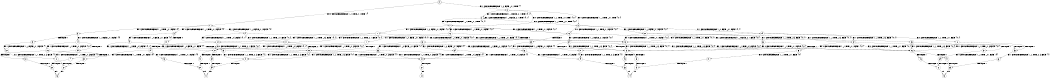 digraph BCG {
size = "7, 10.5";
center = TRUE;
node [shape = circle];
0 [peripheries = 2];
0 -> 1 [label = "EX !0 !ATOMIC_EXCH_BRANCH (1, +1, TRUE, +0, 1, TRUE) !{}"];
0 -> 2 [label = "EX !1 !ATOMIC_EXCH_BRANCH (1, +0, FALSE, +0, 1, TRUE) !{}"];
1 -> 3 [label = "EX !0 !ATOMIC_EXCH_BRANCH (1, +1, TRUE, +0, 1, FALSE) !{0}"];
1 -> 4 [label = "EX !1 !ATOMIC_EXCH_BRANCH (1, +0, FALSE, +0, 1, FALSE) !{0}"];
1 -> 5 [label = "EX !0 !ATOMIC_EXCH_BRANCH (1, +1, TRUE, +0, 1, FALSE) !{0}"];
2 -> 6 [label = "EX !1 !ATOMIC_EXCH_BRANCH (1, +0, FALSE, +0, 1, TRUE) !{0, 1}"];
2 -> 7 [label = "EX !0 !ATOMIC_EXCH_BRANCH (1, +1, TRUE, +0, 1, TRUE) !{0, 1}"];
2 -> 8 [label = "EX !0 !ATOMIC_EXCH_BRANCH (1, +1, TRUE, +0, 1, TRUE) !{0, 1}"];
3 -> 9 [label = "EX !1 !ATOMIC_EXCH_BRANCH (1, +0, FALSE, +0, 1, FALSE) !{0}"];
3 -> 10 [label = "TERMINATE !0"];
4 -> 11 [label = "EX !0 !ATOMIC_EXCH_BRANCH (1, +1, TRUE, +0, 1, FALSE) !{0, 1}"];
4 -> 12 [label = "EX !1 !ATOMIC_EXCH_BRANCH (1, +1, TRUE, +0, 3, FALSE) !{0, 1}"];
4 -> 13 [label = "EX !0 !ATOMIC_EXCH_BRANCH (1, +1, TRUE, +0, 1, FALSE) !{0, 1}"];
5 -> 14 [label = "EX !1 !ATOMIC_EXCH_BRANCH (1, +0, FALSE, +0, 1, FALSE) !{0}"];
5 -> 15 [label = "TERMINATE !0"];
6 -> 6 [label = "EX !1 !ATOMIC_EXCH_BRANCH (1, +0, FALSE, +0, 1, TRUE) !{0, 1}"];
6 -> 7 [label = "EX !0 !ATOMIC_EXCH_BRANCH (1, +1, TRUE, +0, 1, TRUE) !{0, 1}"];
6 -> 8 [label = "EX !0 !ATOMIC_EXCH_BRANCH (1, +1, TRUE, +0, 1, TRUE) !{0, 1}"];
7 -> 16 [label = "EX !0 !ATOMIC_EXCH_BRANCH (1, +1, TRUE, +0, 1, FALSE) !{0, 1}"];
7 -> 17 [label = "EX !1 !ATOMIC_EXCH_BRANCH (1, +0, FALSE, +0, 1, FALSE) !{0, 1}"];
7 -> 18 [label = "EX !0 !ATOMIC_EXCH_BRANCH (1, +1, TRUE, +0, 1, FALSE) !{0, 1}"];
8 -> 19 [label = "EX !1 !ATOMIC_EXCH_BRANCH (1, +0, FALSE, +0, 1, FALSE) !{0, 1}"];
8 -> 18 [label = "EX !0 !ATOMIC_EXCH_BRANCH (1, +1, TRUE, +0, 1, FALSE) !{0, 1}"];
8 -> 20 [label = "EX !1 !ATOMIC_EXCH_BRANCH (1, +0, FALSE, +0, 1, FALSE) !{0, 1}"];
9 -> 21 [label = "EX !1 !ATOMIC_EXCH_BRANCH (1, +1, TRUE, +0, 3, FALSE) !{0, 1}"];
9 -> 22 [label = "TERMINATE !0"];
10 -> 23 [label = "EX !1 !ATOMIC_EXCH_BRANCH (1, +0, FALSE, +0, 1, FALSE) !{}"];
11 -> 21 [label = "EX !1 !ATOMIC_EXCH_BRANCH (1, +1, TRUE, +0, 3, FALSE) !{0, 1}"];
11 -> 22 [label = "TERMINATE !0"];
12 -> 21 [label = "EX !0 !ATOMIC_EXCH_BRANCH (1, +1, TRUE, +0, 1, FALSE) !{0, 1}"];
12 -> 24 [label = "TERMINATE !1"];
12 -> 25 [label = "EX !0 !ATOMIC_EXCH_BRANCH (1, +1, TRUE, +0, 1, FALSE) !{0, 1}"];
13 -> 26 [label = "EX !1 !ATOMIC_EXCH_BRANCH (1, +1, TRUE, +0, 3, FALSE) !{0, 1}"];
13 -> 25 [label = "EX !1 !ATOMIC_EXCH_BRANCH (1, +1, TRUE, +0, 3, FALSE) !{0, 1}"];
13 -> 27 [label = "TERMINATE !0"];
14 -> 28 [label = "EX !1 !ATOMIC_EXCH_BRANCH (1, +1, TRUE, +0, 3, FALSE) !{0, 1}"];
14 -> 29 [label = "TERMINATE !0"];
15 -> 30 [label = "EX !1 !ATOMIC_EXCH_BRANCH (1, +0, FALSE, +0, 1, FALSE) !{}"];
16 -> 31 [label = "EX !1 !ATOMIC_EXCH_BRANCH (1, +0, FALSE, +0, 1, FALSE) !{0, 1}"];
16 -> 32 [label = "TERMINATE !0"];
17 -> 11 [label = "EX !0 !ATOMIC_EXCH_BRANCH (1, +1, TRUE, +0, 1, FALSE) !{0, 1}"];
17 -> 12 [label = "EX !1 !ATOMIC_EXCH_BRANCH (1, +1, TRUE, +0, 3, FALSE) !{0, 1}"];
17 -> 13 [label = "EX !0 !ATOMIC_EXCH_BRANCH (1, +1, TRUE, +0, 1, FALSE) !{0, 1}"];
18 -> 33 [label = "EX !1 !ATOMIC_EXCH_BRANCH (1, +0, FALSE, +0, 1, FALSE) !{0, 1}"];
18 -> 34 [label = "EX !1 !ATOMIC_EXCH_BRANCH (1, +0, FALSE, +0, 1, FALSE) !{0, 1}"];
18 -> 35 [label = "TERMINATE !0"];
19 -> 36 [label = "EX !0 !ATOMIC_EXCH_BRANCH (1, +1, TRUE, +0, 1, FALSE) !{0, 1}"];
19 -> 37 [label = "EX !1 !ATOMIC_EXCH_BRANCH (1, +1, TRUE, +0, 3, FALSE) !{0, 1}"];
19 -> 13 [label = "EX !0 !ATOMIC_EXCH_BRANCH (1, +1, TRUE, +0, 1, FALSE) !{0, 1}"];
20 -> 37 [label = "EX !1 !ATOMIC_EXCH_BRANCH (1, +1, TRUE, +0, 3, FALSE) !{0, 1}"];
20 -> 13 [label = "EX !0 !ATOMIC_EXCH_BRANCH (1, +1, TRUE, +0, 1, FALSE) !{0, 1}"];
20 -> 38 [label = "EX !1 !ATOMIC_EXCH_BRANCH (1, +1, TRUE, +0, 3, FALSE) !{0, 1}"];
21 -> 39 [label = "TERMINATE !0"];
21 -> 40 [label = "TERMINATE !1"];
22 -> 41 [label = "EX !1 !ATOMIC_EXCH_BRANCH (1, +1, TRUE, +0, 3, FALSE) !{1}"];
22 -> 42 [label = "EX !1 !ATOMIC_EXCH_BRANCH (1, +1, TRUE, +0, 3, FALSE) !{1}"];
23 -> 41 [label = "EX !1 !ATOMIC_EXCH_BRANCH (1, +1, TRUE, +0, 3, FALSE) !{1}"];
23 -> 42 [label = "EX !1 !ATOMIC_EXCH_BRANCH (1, +1, TRUE, +0, 3, FALSE) !{1}"];
24 -> 43 [label = "EX !0 !ATOMIC_EXCH_BRANCH (1, +1, TRUE, +0, 1, FALSE) !{0}"];
24 -> 44 [label = "EX !0 !ATOMIC_EXCH_BRANCH (1, +1, TRUE, +0, 1, FALSE) !{0}"];
25 -> 45 [label = "TERMINATE !0"];
25 -> 46 [label = "TERMINATE !1"];
26 -> 47 [label = "TERMINATE !0"];
26 -> 48 [label = "TERMINATE !1"];
27 -> 49 [label = "EX !1 !ATOMIC_EXCH_BRANCH (1, +1, TRUE, +0, 3, FALSE) !{1}"];
28 -> 50 [label = "TERMINATE !0"];
28 -> 51 [label = "TERMINATE !1"];
29 -> 52 [label = "EX !1 !ATOMIC_EXCH_BRANCH (1, +1, TRUE, +0, 3, FALSE) !{1}"];
30 -> 52 [label = "EX !1 !ATOMIC_EXCH_BRANCH (1, +1, TRUE, +0, 3, FALSE) !{1}"];
31 -> 21 [label = "EX !1 !ATOMIC_EXCH_BRANCH (1, +1, TRUE, +0, 3, FALSE) !{0, 1}"];
31 -> 22 [label = "TERMINATE !0"];
32 -> 53 [label = "EX !1 !ATOMIC_EXCH_BRANCH (1, +0, FALSE, +0, 1, FALSE) !{1}"];
32 -> 54 [label = "EX !1 !ATOMIC_EXCH_BRANCH (1, +0, FALSE, +0, 1, FALSE) !{1}"];
33 -> 26 [label = "EX !1 !ATOMIC_EXCH_BRANCH (1, +1, TRUE, +0, 3, FALSE) !{0, 1}"];
33 -> 55 [label = "TERMINATE !0"];
34 -> 26 [label = "EX !1 !ATOMIC_EXCH_BRANCH (1, +1, TRUE, +0, 3, FALSE) !{0, 1}"];
34 -> 25 [label = "EX !1 !ATOMIC_EXCH_BRANCH (1, +1, TRUE, +0, 3, FALSE) !{0, 1}"];
34 -> 27 [label = "TERMINATE !0"];
35 -> 56 [label = "EX !1 !ATOMIC_EXCH_BRANCH (1, +0, FALSE, +0, 1, FALSE) !{1}"];
36 -> 26 [label = "EX !1 !ATOMIC_EXCH_BRANCH (1, +1, TRUE, +0, 3, FALSE) !{0, 1}"];
36 -> 55 [label = "TERMINATE !0"];
37 -> 26 [label = "EX !0 !ATOMIC_EXCH_BRANCH (1, +1, TRUE, +0, 1, FALSE) !{0, 1}"];
37 -> 57 [label = "TERMINATE !1"];
37 -> 25 [label = "EX !0 !ATOMIC_EXCH_BRANCH (1, +1, TRUE, +0, 1, FALSE) !{0, 1}"];
38 -> 25 [label = "EX !0 !ATOMIC_EXCH_BRANCH (1, +1, TRUE, +0, 1, FALSE) !{0, 1}"];
38 -> 58 [label = "TERMINATE !1"];
39 -> 59 [label = "TERMINATE !1"];
40 -> 60 [label = "TERMINATE !0"];
41 -> 59 [label = "TERMINATE !1"];
42 -> 61 [label = "TERMINATE !1"];
43 -> 60 [label = "TERMINATE !0"];
44 -> 62 [label = "TERMINATE !0"];
45 -> 63 [label = "TERMINATE !1"];
46 -> 64 [label = "TERMINATE !0"];
47 -> 65 [label = "TERMINATE !1"];
48 -> 66 [label = "TERMINATE !0"];
49 -> 63 [label = "TERMINATE !1"];
50 -> 67 [label = "TERMINATE !1"];
51 -> 62 [label = "TERMINATE !0"];
52 -> 67 [label = "TERMINATE !1"];
53 -> 41 [label = "EX !1 !ATOMIC_EXCH_BRANCH (1, +1, TRUE, +0, 3, FALSE) !{1}"];
53 -> 42 [label = "EX !1 !ATOMIC_EXCH_BRANCH (1, +1, TRUE, +0, 3, FALSE) !{1}"];
54 -> 42 [label = "EX !1 !ATOMIC_EXCH_BRANCH (1, +1, TRUE, +0, 3, FALSE) !{1}"];
55 -> 68 [label = "EX !1 !ATOMIC_EXCH_BRANCH (1, +1, TRUE, +0, 3, FALSE) !{1}"];
56 -> 49 [label = "EX !1 !ATOMIC_EXCH_BRANCH (1, +1, TRUE, +0, 3, FALSE) !{1}"];
57 -> 69 [label = "EX !0 !ATOMIC_EXCH_BRANCH (1, +1, TRUE, +0, 1, FALSE) !{0}"];
58 -> 70 [label = "EX !0 !ATOMIC_EXCH_BRANCH (1, +1, TRUE, +0, 1, FALSE) !{0}"];
59 -> 71 [label = "exit"];
60 -> 71 [label = "exit"];
61 -> 72 [label = "exit"];
62 -> 73 [label = "exit"];
63 -> 74 [label = "exit"];
64 -> 74 [label = "exit"];
65 -> 75 [label = "exit"];
66 -> 75 [label = "exit"];
67 -> 73 [label = "exit"];
68 -> 65 [label = "TERMINATE !1"];
69 -> 66 [label = "TERMINATE !0"];
70 -> 64 [label = "TERMINATE !0"];
}
